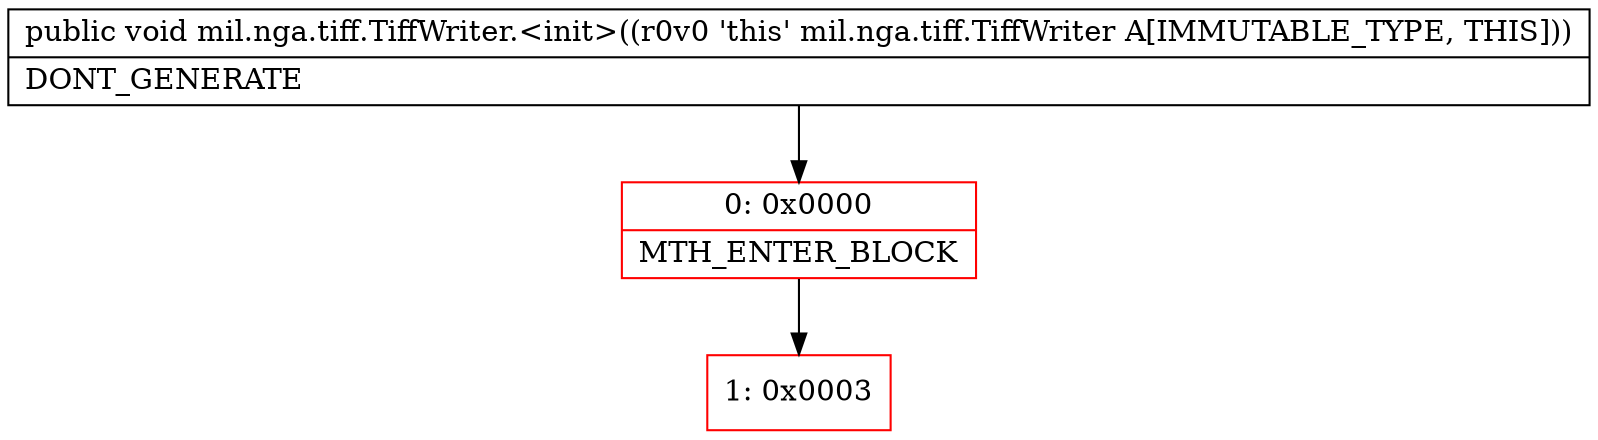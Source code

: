 digraph "CFG formil.nga.tiff.TiffWriter.\<init\>()V" {
subgraph cluster_Region_79904537 {
label = "R(0)";
node [shape=record,color=blue];
}
Node_0 [shape=record,color=red,label="{0\:\ 0x0000|MTH_ENTER_BLOCK\l}"];
Node_1 [shape=record,color=red,label="{1\:\ 0x0003}"];
MethodNode[shape=record,label="{public void mil.nga.tiff.TiffWriter.\<init\>((r0v0 'this' mil.nga.tiff.TiffWriter A[IMMUTABLE_TYPE, THIS]))  | DONT_GENERATE\l}"];
MethodNode -> Node_0;
Node_0 -> Node_1;
}

